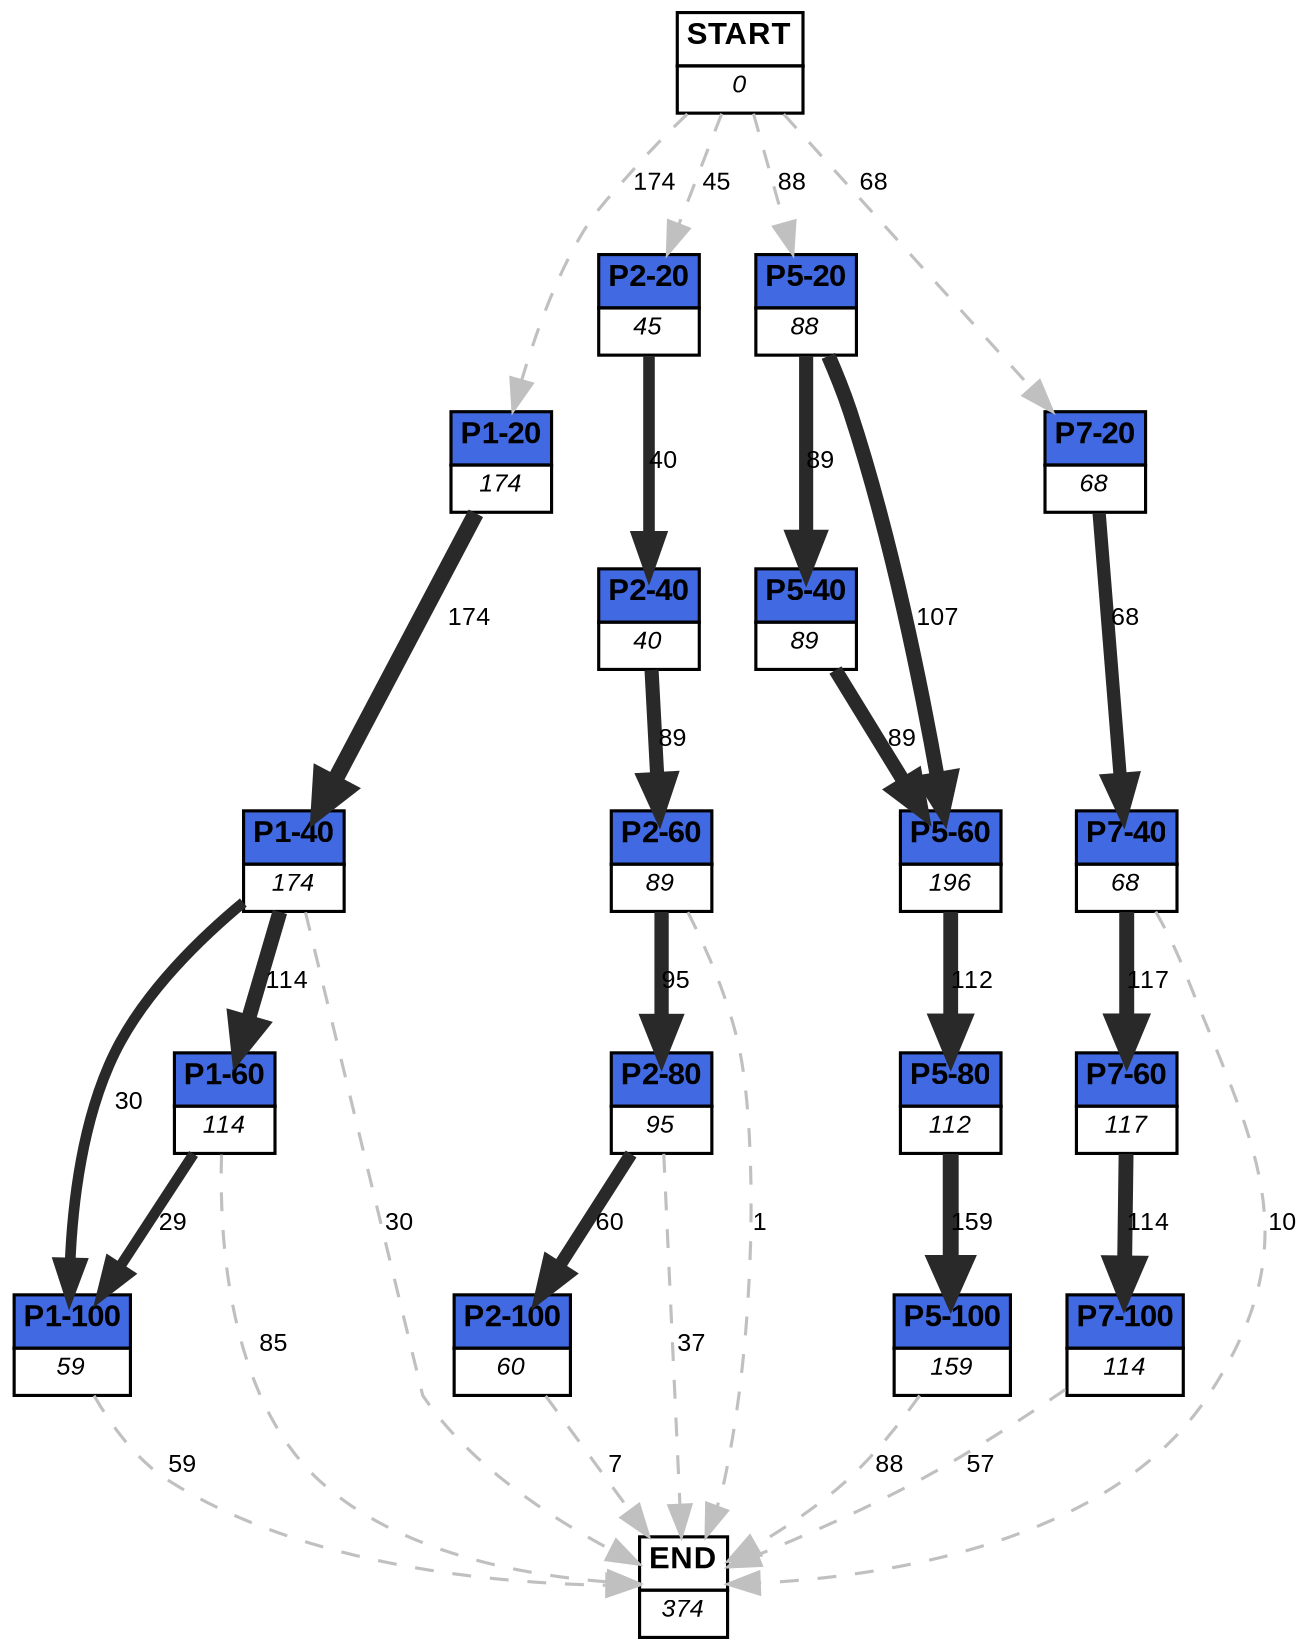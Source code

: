 digraph graphname {
	dpi = 150
	size="16,11!";
	margin = 0;
"P1-20" [shape=plain, label=<<table border="0" cellborder="1" cellspacing="0"><tr><td bgcolor="royalblue"><FONT face="Arial" POINT-SIZE="10"><b>P1-20</b></FONT></td></tr><tr><td bgcolor="white"><FONT face="Arial" POINT-SIZE="8"><i>174</i></FONT></td></tr></table>>]
"P1-40" [shape=plain, label=<<table border="0" cellborder="1" cellspacing="0"><tr><td bgcolor="royalblue"><FONT face="Arial" POINT-SIZE="10"><b>P1-40</b></FONT></td></tr><tr><td bgcolor="white"><FONT face="Arial" POINT-SIZE="8"><i>174</i></FONT></td></tr></table>>]
"P1-100" [shape=plain, label=<<table border="0" cellborder="1" cellspacing="0"><tr><td bgcolor="royalblue"><FONT face="Arial" POINT-SIZE="10"><b>P1-100</b></FONT></td></tr><tr><td bgcolor="white"><FONT face="Arial" POINT-SIZE="8"><i>59</i></FONT></td></tr></table>>]
"P1-60" [shape=plain, label=<<table border="0" cellborder="1" cellspacing="0"><tr><td bgcolor="royalblue"><FONT face="Arial" POINT-SIZE="10"><b>P1-60</b></FONT></td></tr><tr><td bgcolor="white"><FONT face="Arial" POINT-SIZE="8"><i>114</i></FONT></td></tr></table>>]
"P2-20" [shape=plain, label=<<table border="0" cellborder="1" cellspacing="0"><tr><td bgcolor="royalblue"><FONT face="Arial" POINT-SIZE="10"><b>P2-20</b></FONT></td></tr><tr><td bgcolor="white"><FONT face="Arial" POINT-SIZE="8"><i>45</i></FONT></td></tr></table>>]
"P2-40" [shape=plain, label=<<table border="0" cellborder="1" cellspacing="0"><tr><td bgcolor="royalblue"><FONT face="Arial" POINT-SIZE="10"><b>P2-40</b></FONT></td></tr><tr><td bgcolor="white"><FONT face="Arial" POINT-SIZE="8"><i>40</i></FONT></td></tr></table>>]
"P2-60" [shape=plain, label=<<table border="0" cellborder="1" cellspacing="0"><tr><td bgcolor="royalblue"><FONT face="Arial" POINT-SIZE="10"><b>P2-60</b></FONT></td></tr><tr><td bgcolor="white"><FONT face="Arial" POINT-SIZE="8"><i>89</i></FONT></td></tr></table>>]
"P2-80" [shape=plain, label=<<table border="0" cellborder="1" cellspacing="0"><tr><td bgcolor="royalblue"><FONT face="Arial" POINT-SIZE="10"><b>P2-80</b></FONT></td></tr><tr><td bgcolor="white"><FONT face="Arial" POINT-SIZE="8"><i>95</i></FONT></td></tr></table>>]
"P2-100" [shape=plain, label=<<table border="0" cellborder="1" cellspacing="0"><tr><td bgcolor="royalblue"><FONT face="Arial" POINT-SIZE="10"><b>P2-100</b></FONT></td></tr><tr><td bgcolor="white"><FONT face="Arial" POINT-SIZE="8"><i>60</i></FONT></td></tr></table>>]
"P5-20" [shape=plain, label=<<table border="0" cellborder="1" cellspacing="0"><tr><td bgcolor="royalblue"><FONT face="Arial" POINT-SIZE="10"><b>P5-20</b></FONT></td></tr><tr><td bgcolor="white"><FONT face="Arial" POINT-SIZE="8"><i>88</i></FONT></td></tr></table>>]
"P5-40" [shape=plain, label=<<table border="0" cellborder="1" cellspacing="0"><tr><td bgcolor="royalblue"><FONT face="Arial" POINT-SIZE="10"><b>P5-40</b></FONT></td></tr><tr><td bgcolor="white"><FONT face="Arial" POINT-SIZE="8"><i>89</i></FONT></td></tr></table>>]
"P5-60" [shape=plain, label=<<table border="0" cellborder="1" cellspacing="0"><tr><td bgcolor="royalblue"><FONT face="Arial" POINT-SIZE="10"><b>P5-60</b></FONT></td></tr><tr><td bgcolor="white"><FONT face="Arial" POINT-SIZE="8"><i>196</i></FONT></td></tr></table>>]
"P5-80" [shape=plain, label=<<table border="0" cellborder="1" cellspacing="0"><tr><td bgcolor="royalblue"><FONT face="Arial" POINT-SIZE="10"><b>P5-80</b></FONT></td></tr><tr><td bgcolor="white"><FONT face="Arial" POINT-SIZE="8"><i>112</i></FONT></td></tr></table>>]
"P5-100" [shape=plain, label=<<table border="0" cellborder="1" cellspacing="0"><tr><td bgcolor="royalblue"><FONT face="Arial" POINT-SIZE="10"><b>P5-100</b></FONT></td></tr><tr><td bgcolor="white"><FONT face="Arial" POINT-SIZE="8"><i>159</i></FONT></td></tr></table>>]
"P7-20" [shape=plain, label=<<table border="0" cellborder="1" cellspacing="0"><tr><td bgcolor="royalblue"><FONT face="Arial" POINT-SIZE="10"><b>P7-20</b></FONT></td></tr><tr><td bgcolor="white"><FONT face="Arial" POINT-SIZE="8"><i>68</i></FONT></td></tr></table>>]
"P7-40" [shape=plain, label=<<table border="0" cellborder="1" cellspacing="0"><tr><td bgcolor="royalblue"><FONT face="Arial" POINT-SIZE="10"><b>P7-40</b></FONT></td></tr><tr><td bgcolor="white"><FONT face="Arial" POINT-SIZE="8"><i>68</i></FONT></td></tr></table>>]
"P7-60" [shape=plain, label=<<table border="0" cellborder="1" cellspacing="0"><tr><td bgcolor="royalblue"><FONT face="Arial" POINT-SIZE="10"><b>P7-60</b></FONT></td></tr><tr><td bgcolor="white"><FONT face="Arial" POINT-SIZE="8"><i>117</i></FONT></td></tr></table>>]
"P7-100" [shape=plain, label=<<table border="0" cellborder="1" cellspacing="0"><tr><td bgcolor="royalblue"><FONT face="Arial" POINT-SIZE="10"><b>P7-100</b></FONT></td></tr><tr><td bgcolor="white"><FONT face="Arial" POINT-SIZE="8"><i>114</i></FONT></td></tr></table>>]
"START" [shape=plain, label=<<table border="0" cellborder="1" cellspacing="0"><tr><td bgcolor="white"><FONT face="Arial" POINT-SIZE="10"><b>START</b></FONT></td></tr><tr><td bgcolor="white"><FONT face="Arial" POINT-SIZE="8"><i>0</i></FONT></td></tr></table>>]
"END" [shape=plain, label=<<table border="0" cellborder="1" cellspacing="0"><tr><td bgcolor="white"><FONT face="Arial" POINT-SIZE="10"><b>END</b></FONT></td></tr><tr><td bgcolor="white"><FONT face="Arial" POINT-SIZE="8"><i>374</i></FONT></td></tr></table>>]
"P1-20" -> "P1-40" [ color=grey16 penwidth = "5.159055299214529"label ="174" labelfloat=false fontname="Arial" fontsize=8]
"P1-40" -> "P1-100" [ color=grey16 penwidth = "3.4011973816621555"label ="30" labelfloat=false fontname="Arial" fontsize=8]
"P1-40" -> "P1-60" [ color=grey16 penwidth = "4.736198448394496"label ="114" labelfloat=false fontname="Arial" fontsize=8]
"P1-40" -> "END" [ style = dashed color=grey label ="30" labelfloat=false fontname="Arial" fontsize=8]
"P1-100" -> "END" [ style = dashed color=grey label ="59" labelfloat=false fontname="Arial" fontsize=8]
"P1-60" -> "P1-100" [ color=grey16 penwidth = "3.367295829986474"label ="29" labelfloat=false fontname="Arial" fontsize=8]
"P1-60" -> "END" [ style = dashed color=grey label ="85" labelfloat=false fontname="Arial" fontsize=8]
"P2-20" -> "P2-40" [ color=grey16 penwidth = "3.6888794541139363"label ="40" labelfloat=false fontname="Arial" fontsize=8]
"P2-40" -> "P2-60" [ color=grey16 penwidth = "4.48863636973214"label ="89" labelfloat=false fontname="Arial" fontsize=8]
"P2-60" -> "P2-80" [ color=grey16 penwidth = "4.553876891600541"label ="95" labelfloat=false fontname="Arial" fontsize=8]
"P2-60" -> "END" [ style = dashed color=grey label ="1" labelfloat=false fontname="Arial" fontsize=8]
"P2-80" -> "P2-100" [ color=grey16 penwidth = "4.0943445622221"label ="60" labelfloat=false fontname="Arial" fontsize=8]
"P2-80" -> "END" [ style = dashed color=grey label ="37" labelfloat=false fontname="Arial" fontsize=8]
"P2-100" -> "END" [ style = dashed color=grey label ="7" labelfloat=false fontname="Arial" fontsize=8]
"P5-20" -> "P5-40" [ color=grey16 penwidth = "4.48863636973214"label ="89" labelfloat=false fontname="Arial" fontsize=8]
"P5-20" -> "P5-60" [ color=grey16 penwidth = "4.672828834461906"label ="107" labelfloat=false fontname="Arial" fontsize=8]
"P5-40" -> "P5-60" [ color=grey16 penwidth = "4.48863636973214"label ="89" labelfloat=false fontname="Arial" fontsize=8]
"P5-60" -> "P5-80" [ color=grey16 penwidth = "4.718498871295094"label ="112" labelfloat=false fontname="Arial" fontsize=8]
"P5-80" -> "P5-100" [ color=grey16 penwidth = "5.0689042022202315"label ="159" labelfloat=false fontname="Arial" fontsize=8]
"P5-100" -> "END" [ style = dashed color=grey label ="88" labelfloat=false fontname="Arial" fontsize=8]
"P7-20" -> "P7-40" [ color=grey16 penwidth = "4.219507705176107"label ="68" labelfloat=false fontname="Arial" fontsize=8]
"P7-40" -> "P7-60" [ color=grey16 penwidth = "4.762173934797756"label ="117" labelfloat=false fontname="Arial" fontsize=8]
"P7-40" -> "END" [ style = dashed color=grey label ="10" labelfloat=false fontname="Arial" fontsize=8]
"P7-60" -> "P7-100" [ color=grey16 penwidth = "4.736198448394496"label ="114" labelfloat=false fontname="Arial" fontsize=8]
"P7-100" -> "END" [ style = dashed color=grey label ="57" labelfloat=false fontname="Arial" fontsize=8]
"START" -> "P1-20" [ style = dashed color=grey label ="174" labelfloat=false fontname="Arial" fontsize=8]
"START" -> "P2-20" [ style = dashed color=grey label ="45" labelfloat=false fontname="Arial" fontsize=8]
"START" -> "P5-20" [ style = dashed color=grey label ="88" labelfloat=false fontname="Arial" fontsize=8]
"START" -> "P7-20" [ style = dashed color=grey label ="68" labelfloat=false fontname="Arial" fontsize=8]
}